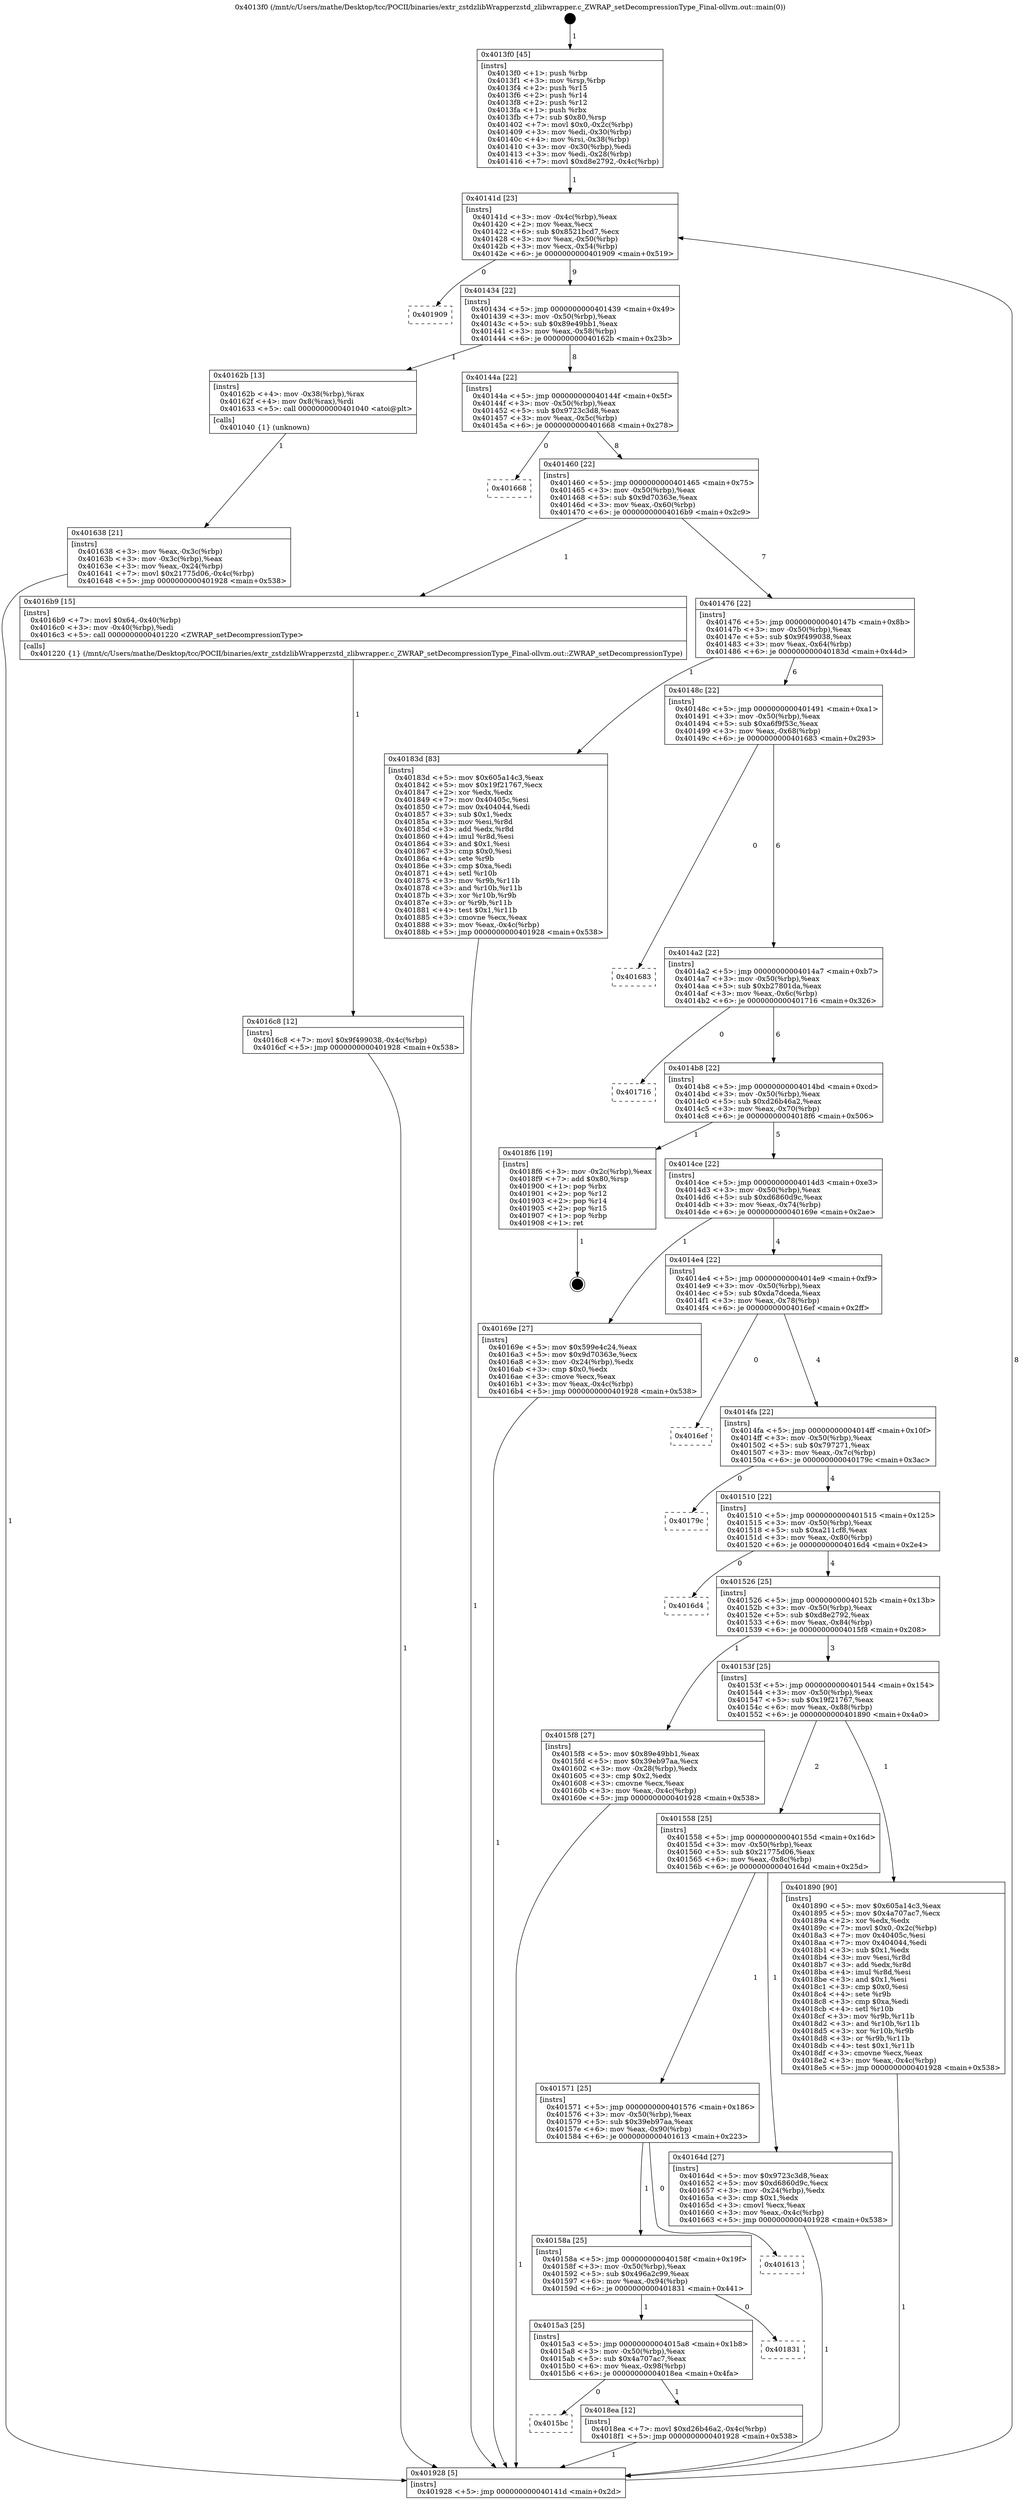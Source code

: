 digraph "0x4013f0" {
  label = "0x4013f0 (/mnt/c/Users/mathe/Desktop/tcc/POCII/binaries/extr_zstdzlibWrapperzstd_zlibwrapper.c_ZWRAP_setDecompressionType_Final-ollvm.out::main(0))"
  labelloc = "t"
  node[shape=record]

  Entry [label="",width=0.3,height=0.3,shape=circle,fillcolor=black,style=filled]
  "0x40141d" [label="{
     0x40141d [23]\l
     | [instrs]\l
     &nbsp;&nbsp;0x40141d \<+3\>: mov -0x4c(%rbp),%eax\l
     &nbsp;&nbsp;0x401420 \<+2\>: mov %eax,%ecx\l
     &nbsp;&nbsp;0x401422 \<+6\>: sub $0x8521bcd7,%ecx\l
     &nbsp;&nbsp;0x401428 \<+3\>: mov %eax,-0x50(%rbp)\l
     &nbsp;&nbsp;0x40142b \<+3\>: mov %ecx,-0x54(%rbp)\l
     &nbsp;&nbsp;0x40142e \<+6\>: je 0000000000401909 \<main+0x519\>\l
  }"]
  "0x401909" [label="{
     0x401909\l
  }", style=dashed]
  "0x401434" [label="{
     0x401434 [22]\l
     | [instrs]\l
     &nbsp;&nbsp;0x401434 \<+5\>: jmp 0000000000401439 \<main+0x49\>\l
     &nbsp;&nbsp;0x401439 \<+3\>: mov -0x50(%rbp),%eax\l
     &nbsp;&nbsp;0x40143c \<+5\>: sub $0x89e49bb1,%eax\l
     &nbsp;&nbsp;0x401441 \<+3\>: mov %eax,-0x58(%rbp)\l
     &nbsp;&nbsp;0x401444 \<+6\>: je 000000000040162b \<main+0x23b\>\l
  }"]
  Exit [label="",width=0.3,height=0.3,shape=circle,fillcolor=black,style=filled,peripheries=2]
  "0x40162b" [label="{
     0x40162b [13]\l
     | [instrs]\l
     &nbsp;&nbsp;0x40162b \<+4\>: mov -0x38(%rbp),%rax\l
     &nbsp;&nbsp;0x40162f \<+4\>: mov 0x8(%rax),%rdi\l
     &nbsp;&nbsp;0x401633 \<+5\>: call 0000000000401040 \<atoi@plt\>\l
     | [calls]\l
     &nbsp;&nbsp;0x401040 \{1\} (unknown)\l
  }"]
  "0x40144a" [label="{
     0x40144a [22]\l
     | [instrs]\l
     &nbsp;&nbsp;0x40144a \<+5\>: jmp 000000000040144f \<main+0x5f\>\l
     &nbsp;&nbsp;0x40144f \<+3\>: mov -0x50(%rbp),%eax\l
     &nbsp;&nbsp;0x401452 \<+5\>: sub $0x9723c3d8,%eax\l
     &nbsp;&nbsp;0x401457 \<+3\>: mov %eax,-0x5c(%rbp)\l
     &nbsp;&nbsp;0x40145a \<+6\>: je 0000000000401668 \<main+0x278\>\l
  }"]
  "0x4015bc" [label="{
     0x4015bc\l
  }", style=dashed]
  "0x401668" [label="{
     0x401668\l
  }", style=dashed]
  "0x401460" [label="{
     0x401460 [22]\l
     | [instrs]\l
     &nbsp;&nbsp;0x401460 \<+5\>: jmp 0000000000401465 \<main+0x75\>\l
     &nbsp;&nbsp;0x401465 \<+3\>: mov -0x50(%rbp),%eax\l
     &nbsp;&nbsp;0x401468 \<+5\>: sub $0x9d70363e,%eax\l
     &nbsp;&nbsp;0x40146d \<+3\>: mov %eax,-0x60(%rbp)\l
     &nbsp;&nbsp;0x401470 \<+6\>: je 00000000004016b9 \<main+0x2c9\>\l
  }"]
  "0x4018ea" [label="{
     0x4018ea [12]\l
     | [instrs]\l
     &nbsp;&nbsp;0x4018ea \<+7\>: movl $0xd26b46a2,-0x4c(%rbp)\l
     &nbsp;&nbsp;0x4018f1 \<+5\>: jmp 0000000000401928 \<main+0x538\>\l
  }"]
  "0x4016b9" [label="{
     0x4016b9 [15]\l
     | [instrs]\l
     &nbsp;&nbsp;0x4016b9 \<+7\>: movl $0x64,-0x40(%rbp)\l
     &nbsp;&nbsp;0x4016c0 \<+3\>: mov -0x40(%rbp),%edi\l
     &nbsp;&nbsp;0x4016c3 \<+5\>: call 0000000000401220 \<ZWRAP_setDecompressionType\>\l
     | [calls]\l
     &nbsp;&nbsp;0x401220 \{1\} (/mnt/c/Users/mathe/Desktop/tcc/POCII/binaries/extr_zstdzlibWrapperzstd_zlibwrapper.c_ZWRAP_setDecompressionType_Final-ollvm.out::ZWRAP_setDecompressionType)\l
  }"]
  "0x401476" [label="{
     0x401476 [22]\l
     | [instrs]\l
     &nbsp;&nbsp;0x401476 \<+5\>: jmp 000000000040147b \<main+0x8b\>\l
     &nbsp;&nbsp;0x40147b \<+3\>: mov -0x50(%rbp),%eax\l
     &nbsp;&nbsp;0x40147e \<+5\>: sub $0x9f499038,%eax\l
     &nbsp;&nbsp;0x401483 \<+3\>: mov %eax,-0x64(%rbp)\l
     &nbsp;&nbsp;0x401486 \<+6\>: je 000000000040183d \<main+0x44d\>\l
  }"]
  "0x4015a3" [label="{
     0x4015a3 [25]\l
     | [instrs]\l
     &nbsp;&nbsp;0x4015a3 \<+5\>: jmp 00000000004015a8 \<main+0x1b8\>\l
     &nbsp;&nbsp;0x4015a8 \<+3\>: mov -0x50(%rbp),%eax\l
     &nbsp;&nbsp;0x4015ab \<+5\>: sub $0x4a707ac7,%eax\l
     &nbsp;&nbsp;0x4015b0 \<+6\>: mov %eax,-0x98(%rbp)\l
     &nbsp;&nbsp;0x4015b6 \<+6\>: je 00000000004018ea \<main+0x4fa\>\l
  }"]
  "0x40183d" [label="{
     0x40183d [83]\l
     | [instrs]\l
     &nbsp;&nbsp;0x40183d \<+5\>: mov $0x605a14c3,%eax\l
     &nbsp;&nbsp;0x401842 \<+5\>: mov $0x19f21767,%ecx\l
     &nbsp;&nbsp;0x401847 \<+2\>: xor %edx,%edx\l
     &nbsp;&nbsp;0x401849 \<+7\>: mov 0x40405c,%esi\l
     &nbsp;&nbsp;0x401850 \<+7\>: mov 0x404044,%edi\l
     &nbsp;&nbsp;0x401857 \<+3\>: sub $0x1,%edx\l
     &nbsp;&nbsp;0x40185a \<+3\>: mov %esi,%r8d\l
     &nbsp;&nbsp;0x40185d \<+3\>: add %edx,%r8d\l
     &nbsp;&nbsp;0x401860 \<+4\>: imul %r8d,%esi\l
     &nbsp;&nbsp;0x401864 \<+3\>: and $0x1,%esi\l
     &nbsp;&nbsp;0x401867 \<+3\>: cmp $0x0,%esi\l
     &nbsp;&nbsp;0x40186a \<+4\>: sete %r9b\l
     &nbsp;&nbsp;0x40186e \<+3\>: cmp $0xa,%edi\l
     &nbsp;&nbsp;0x401871 \<+4\>: setl %r10b\l
     &nbsp;&nbsp;0x401875 \<+3\>: mov %r9b,%r11b\l
     &nbsp;&nbsp;0x401878 \<+3\>: and %r10b,%r11b\l
     &nbsp;&nbsp;0x40187b \<+3\>: xor %r10b,%r9b\l
     &nbsp;&nbsp;0x40187e \<+3\>: or %r9b,%r11b\l
     &nbsp;&nbsp;0x401881 \<+4\>: test $0x1,%r11b\l
     &nbsp;&nbsp;0x401885 \<+3\>: cmovne %ecx,%eax\l
     &nbsp;&nbsp;0x401888 \<+3\>: mov %eax,-0x4c(%rbp)\l
     &nbsp;&nbsp;0x40188b \<+5\>: jmp 0000000000401928 \<main+0x538\>\l
  }"]
  "0x40148c" [label="{
     0x40148c [22]\l
     | [instrs]\l
     &nbsp;&nbsp;0x40148c \<+5\>: jmp 0000000000401491 \<main+0xa1\>\l
     &nbsp;&nbsp;0x401491 \<+3\>: mov -0x50(%rbp),%eax\l
     &nbsp;&nbsp;0x401494 \<+5\>: sub $0xa6f9f53c,%eax\l
     &nbsp;&nbsp;0x401499 \<+3\>: mov %eax,-0x68(%rbp)\l
     &nbsp;&nbsp;0x40149c \<+6\>: je 0000000000401683 \<main+0x293\>\l
  }"]
  "0x401831" [label="{
     0x401831\l
  }", style=dashed]
  "0x401683" [label="{
     0x401683\l
  }", style=dashed]
  "0x4014a2" [label="{
     0x4014a2 [22]\l
     | [instrs]\l
     &nbsp;&nbsp;0x4014a2 \<+5\>: jmp 00000000004014a7 \<main+0xb7\>\l
     &nbsp;&nbsp;0x4014a7 \<+3\>: mov -0x50(%rbp),%eax\l
     &nbsp;&nbsp;0x4014aa \<+5\>: sub $0xb27801da,%eax\l
     &nbsp;&nbsp;0x4014af \<+3\>: mov %eax,-0x6c(%rbp)\l
     &nbsp;&nbsp;0x4014b2 \<+6\>: je 0000000000401716 \<main+0x326\>\l
  }"]
  "0x40158a" [label="{
     0x40158a [25]\l
     | [instrs]\l
     &nbsp;&nbsp;0x40158a \<+5\>: jmp 000000000040158f \<main+0x19f\>\l
     &nbsp;&nbsp;0x40158f \<+3\>: mov -0x50(%rbp),%eax\l
     &nbsp;&nbsp;0x401592 \<+5\>: sub $0x496a2c99,%eax\l
     &nbsp;&nbsp;0x401597 \<+6\>: mov %eax,-0x94(%rbp)\l
     &nbsp;&nbsp;0x40159d \<+6\>: je 0000000000401831 \<main+0x441\>\l
  }"]
  "0x401716" [label="{
     0x401716\l
  }", style=dashed]
  "0x4014b8" [label="{
     0x4014b8 [22]\l
     | [instrs]\l
     &nbsp;&nbsp;0x4014b8 \<+5\>: jmp 00000000004014bd \<main+0xcd\>\l
     &nbsp;&nbsp;0x4014bd \<+3\>: mov -0x50(%rbp),%eax\l
     &nbsp;&nbsp;0x4014c0 \<+5\>: sub $0xd26b46a2,%eax\l
     &nbsp;&nbsp;0x4014c5 \<+3\>: mov %eax,-0x70(%rbp)\l
     &nbsp;&nbsp;0x4014c8 \<+6\>: je 00000000004018f6 \<main+0x506\>\l
  }"]
  "0x401613" [label="{
     0x401613\l
  }", style=dashed]
  "0x4018f6" [label="{
     0x4018f6 [19]\l
     | [instrs]\l
     &nbsp;&nbsp;0x4018f6 \<+3\>: mov -0x2c(%rbp),%eax\l
     &nbsp;&nbsp;0x4018f9 \<+7\>: add $0x80,%rsp\l
     &nbsp;&nbsp;0x401900 \<+1\>: pop %rbx\l
     &nbsp;&nbsp;0x401901 \<+2\>: pop %r12\l
     &nbsp;&nbsp;0x401903 \<+2\>: pop %r14\l
     &nbsp;&nbsp;0x401905 \<+2\>: pop %r15\l
     &nbsp;&nbsp;0x401907 \<+1\>: pop %rbp\l
     &nbsp;&nbsp;0x401908 \<+1\>: ret\l
  }"]
  "0x4014ce" [label="{
     0x4014ce [22]\l
     | [instrs]\l
     &nbsp;&nbsp;0x4014ce \<+5\>: jmp 00000000004014d3 \<main+0xe3\>\l
     &nbsp;&nbsp;0x4014d3 \<+3\>: mov -0x50(%rbp),%eax\l
     &nbsp;&nbsp;0x4014d6 \<+5\>: sub $0xd6860d9c,%eax\l
     &nbsp;&nbsp;0x4014db \<+3\>: mov %eax,-0x74(%rbp)\l
     &nbsp;&nbsp;0x4014de \<+6\>: je 000000000040169e \<main+0x2ae\>\l
  }"]
  "0x4016c8" [label="{
     0x4016c8 [12]\l
     | [instrs]\l
     &nbsp;&nbsp;0x4016c8 \<+7\>: movl $0x9f499038,-0x4c(%rbp)\l
     &nbsp;&nbsp;0x4016cf \<+5\>: jmp 0000000000401928 \<main+0x538\>\l
  }"]
  "0x40169e" [label="{
     0x40169e [27]\l
     | [instrs]\l
     &nbsp;&nbsp;0x40169e \<+5\>: mov $0x599e4c24,%eax\l
     &nbsp;&nbsp;0x4016a3 \<+5\>: mov $0x9d70363e,%ecx\l
     &nbsp;&nbsp;0x4016a8 \<+3\>: mov -0x24(%rbp),%edx\l
     &nbsp;&nbsp;0x4016ab \<+3\>: cmp $0x0,%edx\l
     &nbsp;&nbsp;0x4016ae \<+3\>: cmove %ecx,%eax\l
     &nbsp;&nbsp;0x4016b1 \<+3\>: mov %eax,-0x4c(%rbp)\l
     &nbsp;&nbsp;0x4016b4 \<+5\>: jmp 0000000000401928 \<main+0x538\>\l
  }"]
  "0x4014e4" [label="{
     0x4014e4 [22]\l
     | [instrs]\l
     &nbsp;&nbsp;0x4014e4 \<+5\>: jmp 00000000004014e9 \<main+0xf9\>\l
     &nbsp;&nbsp;0x4014e9 \<+3\>: mov -0x50(%rbp),%eax\l
     &nbsp;&nbsp;0x4014ec \<+5\>: sub $0xda7dceda,%eax\l
     &nbsp;&nbsp;0x4014f1 \<+3\>: mov %eax,-0x78(%rbp)\l
     &nbsp;&nbsp;0x4014f4 \<+6\>: je 00000000004016ef \<main+0x2ff\>\l
  }"]
  "0x401571" [label="{
     0x401571 [25]\l
     | [instrs]\l
     &nbsp;&nbsp;0x401571 \<+5\>: jmp 0000000000401576 \<main+0x186\>\l
     &nbsp;&nbsp;0x401576 \<+3\>: mov -0x50(%rbp),%eax\l
     &nbsp;&nbsp;0x401579 \<+5\>: sub $0x39eb97aa,%eax\l
     &nbsp;&nbsp;0x40157e \<+6\>: mov %eax,-0x90(%rbp)\l
     &nbsp;&nbsp;0x401584 \<+6\>: je 0000000000401613 \<main+0x223\>\l
  }"]
  "0x4016ef" [label="{
     0x4016ef\l
  }", style=dashed]
  "0x4014fa" [label="{
     0x4014fa [22]\l
     | [instrs]\l
     &nbsp;&nbsp;0x4014fa \<+5\>: jmp 00000000004014ff \<main+0x10f\>\l
     &nbsp;&nbsp;0x4014ff \<+3\>: mov -0x50(%rbp),%eax\l
     &nbsp;&nbsp;0x401502 \<+5\>: sub $0x797271,%eax\l
     &nbsp;&nbsp;0x401507 \<+3\>: mov %eax,-0x7c(%rbp)\l
     &nbsp;&nbsp;0x40150a \<+6\>: je 000000000040179c \<main+0x3ac\>\l
  }"]
  "0x40164d" [label="{
     0x40164d [27]\l
     | [instrs]\l
     &nbsp;&nbsp;0x40164d \<+5\>: mov $0x9723c3d8,%eax\l
     &nbsp;&nbsp;0x401652 \<+5\>: mov $0xd6860d9c,%ecx\l
     &nbsp;&nbsp;0x401657 \<+3\>: mov -0x24(%rbp),%edx\l
     &nbsp;&nbsp;0x40165a \<+3\>: cmp $0x1,%edx\l
     &nbsp;&nbsp;0x40165d \<+3\>: cmovl %ecx,%eax\l
     &nbsp;&nbsp;0x401660 \<+3\>: mov %eax,-0x4c(%rbp)\l
     &nbsp;&nbsp;0x401663 \<+5\>: jmp 0000000000401928 \<main+0x538\>\l
  }"]
  "0x40179c" [label="{
     0x40179c\l
  }", style=dashed]
  "0x401510" [label="{
     0x401510 [22]\l
     | [instrs]\l
     &nbsp;&nbsp;0x401510 \<+5\>: jmp 0000000000401515 \<main+0x125\>\l
     &nbsp;&nbsp;0x401515 \<+3\>: mov -0x50(%rbp),%eax\l
     &nbsp;&nbsp;0x401518 \<+5\>: sub $0xa211cf8,%eax\l
     &nbsp;&nbsp;0x40151d \<+3\>: mov %eax,-0x80(%rbp)\l
     &nbsp;&nbsp;0x401520 \<+6\>: je 00000000004016d4 \<main+0x2e4\>\l
  }"]
  "0x401558" [label="{
     0x401558 [25]\l
     | [instrs]\l
     &nbsp;&nbsp;0x401558 \<+5\>: jmp 000000000040155d \<main+0x16d\>\l
     &nbsp;&nbsp;0x40155d \<+3\>: mov -0x50(%rbp),%eax\l
     &nbsp;&nbsp;0x401560 \<+5\>: sub $0x21775d06,%eax\l
     &nbsp;&nbsp;0x401565 \<+6\>: mov %eax,-0x8c(%rbp)\l
     &nbsp;&nbsp;0x40156b \<+6\>: je 000000000040164d \<main+0x25d\>\l
  }"]
  "0x4016d4" [label="{
     0x4016d4\l
  }", style=dashed]
  "0x401526" [label="{
     0x401526 [25]\l
     | [instrs]\l
     &nbsp;&nbsp;0x401526 \<+5\>: jmp 000000000040152b \<main+0x13b\>\l
     &nbsp;&nbsp;0x40152b \<+3\>: mov -0x50(%rbp),%eax\l
     &nbsp;&nbsp;0x40152e \<+5\>: sub $0xd8e2792,%eax\l
     &nbsp;&nbsp;0x401533 \<+6\>: mov %eax,-0x84(%rbp)\l
     &nbsp;&nbsp;0x401539 \<+6\>: je 00000000004015f8 \<main+0x208\>\l
  }"]
  "0x401890" [label="{
     0x401890 [90]\l
     | [instrs]\l
     &nbsp;&nbsp;0x401890 \<+5\>: mov $0x605a14c3,%eax\l
     &nbsp;&nbsp;0x401895 \<+5\>: mov $0x4a707ac7,%ecx\l
     &nbsp;&nbsp;0x40189a \<+2\>: xor %edx,%edx\l
     &nbsp;&nbsp;0x40189c \<+7\>: movl $0x0,-0x2c(%rbp)\l
     &nbsp;&nbsp;0x4018a3 \<+7\>: mov 0x40405c,%esi\l
     &nbsp;&nbsp;0x4018aa \<+7\>: mov 0x404044,%edi\l
     &nbsp;&nbsp;0x4018b1 \<+3\>: sub $0x1,%edx\l
     &nbsp;&nbsp;0x4018b4 \<+3\>: mov %esi,%r8d\l
     &nbsp;&nbsp;0x4018b7 \<+3\>: add %edx,%r8d\l
     &nbsp;&nbsp;0x4018ba \<+4\>: imul %r8d,%esi\l
     &nbsp;&nbsp;0x4018be \<+3\>: and $0x1,%esi\l
     &nbsp;&nbsp;0x4018c1 \<+3\>: cmp $0x0,%esi\l
     &nbsp;&nbsp;0x4018c4 \<+4\>: sete %r9b\l
     &nbsp;&nbsp;0x4018c8 \<+3\>: cmp $0xa,%edi\l
     &nbsp;&nbsp;0x4018cb \<+4\>: setl %r10b\l
     &nbsp;&nbsp;0x4018cf \<+3\>: mov %r9b,%r11b\l
     &nbsp;&nbsp;0x4018d2 \<+3\>: and %r10b,%r11b\l
     &nbsp;&nbsp;0x4018d5 \<+3\>: xor %r10b,%r9b\l
     &nbsp;&nbsp;0x4018d8 \<+3\>: or %r9b,%r11b\l
     &nbsp;&nbsp;0x4018db \<+4\>: test $0x1,%r11b\l
     &nbsp;&nbsp;0x4018df \<+3\>: cmovne %ecx,%eax\l
     &nbsp;&nbsp;0x4018e2 \<+3\>: mov %eax,-0x4c(%rbp)\l
     &nbsp;&nbsp;0x4018e5 \<+5\>: jmp 0000000000401928 \<main+0x538\>\l
  }"]
  "0x4015f8" [label="{
     0x4015f8 [27]\l
     | [instrs]\l
     &nbsp;&nbsp;0x4015f8 \<+5\>: mov $0x89e49bb1,%eax\l
     &nbsp;&nbsp;0x4015fd \<+5\>: mov $0x39eb97aa,%ecx\l
     &nbsp;&nbsp;0x401602 \<+3\>: mov -0x28(%rbp),%edx\l
     &nbsp;&nbsp;0x401605 \<+3\>: cmp $0x2,%edx\l
     &nbsp;&nbsp;0x401608 \<+3\>: cmovne %ecx,%eax\l
     &nbsp;&nbsp;0x40160b \<+3\>: mov %eax,-0x4c(%rbp)\l
     &nbsp;&nbsp;0x40160e \<+5\>: jmp 0000000000401928 \<main+0x538\>\l
  }"]
  "0x40153f" [label="{
     0x40153f [25]\l
     | [instrs]\l
     &nbsp;&nbsp;0x40153f \<+5\>: jmp 0000000000401544 \<main+0x154\>\l
     &nbsp;&nbsp;0x401544 \<+3\>: mov -0x50(%rbp),%eax\l
     &nbsp;&nbsp;0x401547 \<+5\>: sub $0x19f21767,%eax\l
     &nbsp;&nbsp;0x40154c \<+6\>: mov %eax,-0x88(%rbp)\l
     &nbsp;&nbsp;0x401552 \<+6\>: je 0000000000401890 \<main+0x4a0\>\l
  }"]
  "0x401928" [label="{
     0x401928 [5]\l
     | [instrs]\l
     &nbsp;&nbsp;0x401928 \<+5\>: jmp 000000000040141d \<main+0x2d\>\l
  }"]
  "0x4013f0" [label="{
     0x4013f0 [45]\l
     | [instrs]\l
     &nbsp;&nbsp;0x4013f0 \<+1\>: push %rbp\l
     &nbsp;&nbsp;0x4013f1 \<+3\>: mov %rsp,%rbp\l
     &nbsp;&nbsp;0x4013f4 \<+2\>: push %r15\l
     &nbsp;&nbsp;0x4013f6 \<+2\>: push %r14\l
     &nbsp;&nbsp;0x4013f8 \<+2\>: push %r12\l
     &nbsp;&nbsp;0x4013fa \<+1\>: push %rbx\l
     &nbsp;&nbsp;0x4013fb \<+7\>: sub $0x80,%rsp\l
     &nbsp;&nbsp;0x401402 \<+7\>: movl $0x0,-0x2c(%rbp)\l
     &nbsp;&nbsp;0x401409 \<+3\>: mov %edi,-0x30(%rbp)\l
     &nbsp;&nbsp;0x40140c \<+4\>: mov %rsi,-0x38(%rbp)\l
     &nbsp;&nbsp;0x401410 \<+3\>: mov -0x30(%rbp),%edi\l
     &nbsp;&nbsp;0x401413 \<+3\>: mov %edi,-0x28(%rbp)\l
     &nbsp;&nbsp;0x401416 \<+7\>: movl $0xd8e2792,-0x4c(%rbp)\l
  }"]
  "0x401638" [label="{
     0x401638 [21]\l
     | [instrs]\l
     &nbsp;&nbsp;0x401638 \<+3\>: mov %eax,-0x3c(%rbp)\l
     &nbsp;&nbsp;0x40163b \<+3\>: mov -0x3c(%rbp),%eax\l
     &nbsp;&nbsp;0x40163e \<+3\>: mov %eax,-0x24(%rbp)\l
     &nbsp;&nbsp;0x401641 \<+7\>: movl $0x21775d06,-0x4c(%rbp)\l
     &nbsp;&nbsp;0x401648 \<+5\>: jmp 0000000000401928 \<main+0x538\>\l
  }"]
  Entry -> "0x4013f0" [label=" 1"]
  "0x40141d" -> "0x401909" [label=" 0"]
  "0x40141d" -> "0x401434" [label=" 9"]
  "0x4018f6" -> Exit [label=" 1"]
  "0x401434" -> "0x40162b" [label=" 1"]
  "0x401434" -> "0x40144a" [label=" 8"]
  "0x4018ea" -> "0x401928" [label=" 1"]
  "0x40144a" -> "0x401668" [label=" 0"]
  "0x40144a" -> "0x401460" [label=" 8"]
  "0x4015a3" -> "0x4015bc" [label=" 0"]
  "0x401460" -> "0x4016b9" [label=" 1"]
  "0x401460" -> "0x401476" [label=" 7"]
  "0x4015a3" -> "0x4018ea" [label=" 1"]
  "0x401476" -> "0x40183d" [label=" 1"]
  "0x401476" -> "0x40148c" [label=" 6"]
  "0x40158a" -> "0x4015a3" [label=" 1"]
  "0x40148c" -> "0x401683" [label=" 0"]
  "0x40148c" -> "0x4014a2" [label=" 6"]
  "0x40158a" -> "0x401831" [label=" 0"]
  "0x4014a2" -> "0x401716" [label=" 0"]
  "0x4014a2" -> "0x4014b8" [label=" 6"]
  "0x401571" -> "0x40158a" [label=" 1"]
  "0x4014b8" -> "0x4018f6" [label=" 1"]
  "0x4014b8" -> "0x4014ce" [label=" 5"]
  "0x401571" -> "0x401613" [label=" 0"]
  "0x4014ce" -> "0x40169e" [label=" 1"]
  "0x4014ce" -> "0x4014e4" [label=" 4"]
  "0x401890" -> "0x401928" [label=" 1"]
  "0x4014e4" -> "0x4016ef" [label=" 0"]
  "0x4014e4" -> "0x4014fa" [label=" 4"]
  "0x40183d" -> "0x401928" [label=" 1"]
  "0x4014fa" -> "0x40179c" [label=" 0"]
  "0x4014fa" -> "0x401510" [label=" 4"]
  "0x4016c8" -> "0x401928" [label=" 1"]
  "0x401510" -> "0x4016d4" [label=" 0"]
  "0x401510" -> "0x401526" [label=" 4"]
  "0x40169e" -> "0x401928" [label=" 1"]
  "0x401526" -> "0x4015f8" [label=" 1"]
  "0x401526" -> "0x40153f" [label=" 3"]
  "0x4015f8" -> "0x401928" [label=" 1"]
  "0x4013f0" -> "0x40141d" [label=" 1"]
  "0x401928" -> "0x40141d" [label=" 8"]
  "0x40162b" -> "0x401638" [label=" 1"]
  "0x401638" -> "0x401928" [label=" 1"]
  "0x40164d" -> "0x401928" [label=" 1"]
  "0x40153f" -> "0x401890" [label=" 1"]
  "0x40153f" -> "0x401558" [label=" 2"]
  "0x4016b9" -> "0x4016c8" [label=" 1"]
  "0x401558" -> "0x40164d" [label=" 1"]
  "0x401558" -> "0x401571" [label=" 1"]
}
